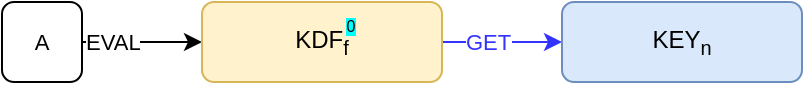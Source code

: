 <mxfile version="12.8.5" type="device"><diagram id="xJSIGuNxlJO1YPHD9Vcm" name="Page-1"><mxGraphModel dx="870" dy="578" grid="1" gridSize="10" guides="1" tooltips="1" connect="1" arrows="1" fold="1" page="1" pageScale="1" pageWidth="1654" pageHeight="1169" math="0" shadow="0"><root><mxCell id="0"/><mxCell id="1" parent="0"/><mxCell id="zPIuAUTArbj21rFynpwa-108" value="GET" style="edgeStyle=orthogonalEdgeStyle;rounded=1;orthogonalLoop=1;jettySize=auto;html=1;exitX=1;exitY=0.5;exitDx=0;exitDy=0;entryX=0;entryY=0.5;entryDx=0;entryDy=0;strokeColor=#3333FF;fontSize=11;fontColor=#3333FF;align=left;" parent="1" source="zPIuAUTArbj21rFynpwa-103" target="zPIuAUTArbj21rFynpwa-105" edge="1"><mxGeometry x="-0.333" y="-10" relative="1" as="geometry"><Array as="points"><mxPoint x="300" y="180"/><mxPoint x="300" y="180"/></Array><mxPoint x="-10" y="-10" as="offset"/></mxGeometry></mxCell><mxCell id="zPIuAUTArbj21rFynpwa-102" value="&lt;font color=&quot;#000000&quot;&gt;A&lt;/font&gt;" style="rounded=1;whiteSpace=wrap;html=1;labelBackgroundColor=none;fontSize=11;fontColor=#3333FF;" parent="1" vertex="1"><mxGeometry x="60" y="160" width="40" height="40" as="geometry"/></mxCell><mxCell id="zPIuAUTArbj21rFynpwa-110" value="&lt;font color=&quot;#000000&quot;&gt;EVAL&lt;/font&gt;" style="edgeStyle=orthogonalEdgeStyle;rounded=1;orthogonalLoop=1;jettySize=auto;html=1;entryX=0;entryY=0.5;entryDx=0;entryDy=0;strokeColor=#000000;fontSize=11;fontColor=#3333FF;align=left;exitX=1;exitY=0.5;exitDx=0;exitDy=0;" parent="1" source="zPIuAUTArbj21rFynpwa-102" target="zPIuAUTArbj21rFynpwa-103" edge="1"><mxGeometry x="-1" relative="1" as="geometry"><mxPoint x="100" y="179" as="sourcePoint"/><mxPoint as="offset"/></mxGeometry></mxCell><mxCell id="zPIuAUTArbj21rFynpwa-103" value="KDF&lt;sub&gt;f&lt;/sub&gt;" style="rounded=1;whiteSpace=wrap;html=1;fillColor=#fff2cc;strokeColor=#d6b656;" parent="1" vertex="1"><mxGeometry x="160" y="160" width="120" height="40" as="geometry"/></mxCell><mxCell id="zPIuAUTArbj21rFynpwa-105" value="KEY&lt;sub&gt;n&lt;/sub&gt;" style="rounded=1;whiteSpace=wrap;html=1;fillColor=#dae8fc;strokeColor=#6c8ebf;" parent="1" vertex="1"><mxGeometry x="340" y="160" width="120" height="40" as="geometry"/></mxCell><mxCell id="vCYKrViYTbe_JkMEA-nA-15" value="&lt;font style=&quot;background-color: rgb(0 , 255 , 255) ; font-size: 8px&quot;&gt;0&lt;/font&gt;" style="text;html=1;align=center;verticalAlign=middle;resizable=0;points=[];;autosize=1;" parent="1" vertex="1"><mxGeometry x="224" y="161" width="20" height="20" as="geometry"/></mxCell></root></mxGraphModel></diagram></mxfile>